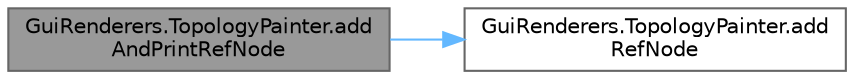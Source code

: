 digraph "GuiRenderers.TopologyPainter.addAndPrintRefNode"
{
 // LATEX_PDF_SIZE
  bgcolor="transparent";
  edge [fontname=Helvetica,fontsize=10,labelfontname=Helvetica,labelfontsize=10];
  node [fontname=Helvetica,fontsize=10,shape=box,height=0.2,width=0.4];
  rankdir="LR";
  Node1 [id="Node000001",label="GuiRenderers.TopologyPainter.add\lAndPrintRefNode",height=0.2,width=0.4,color="gray40", fillcolor="grey60", style="filled", fontcolor="black",tooltip=" "];
  Node1 -> Node2 [id="edge1_Node000001_Node000002",color="steelblue1",style="solid",tooltip=" "];
  Node2 [id="Node000002",label="GuiRenderers.TopologyPainter.add\lRefNode",height=0.2,width=0.4,color="grey40", fillcolor="white", style="filled",URL="$class_gui_renderers_1_1_topology_painter.html#a4429ee55cd09d4252c89c06c5b27a0a2",tooltip=" "];
}
